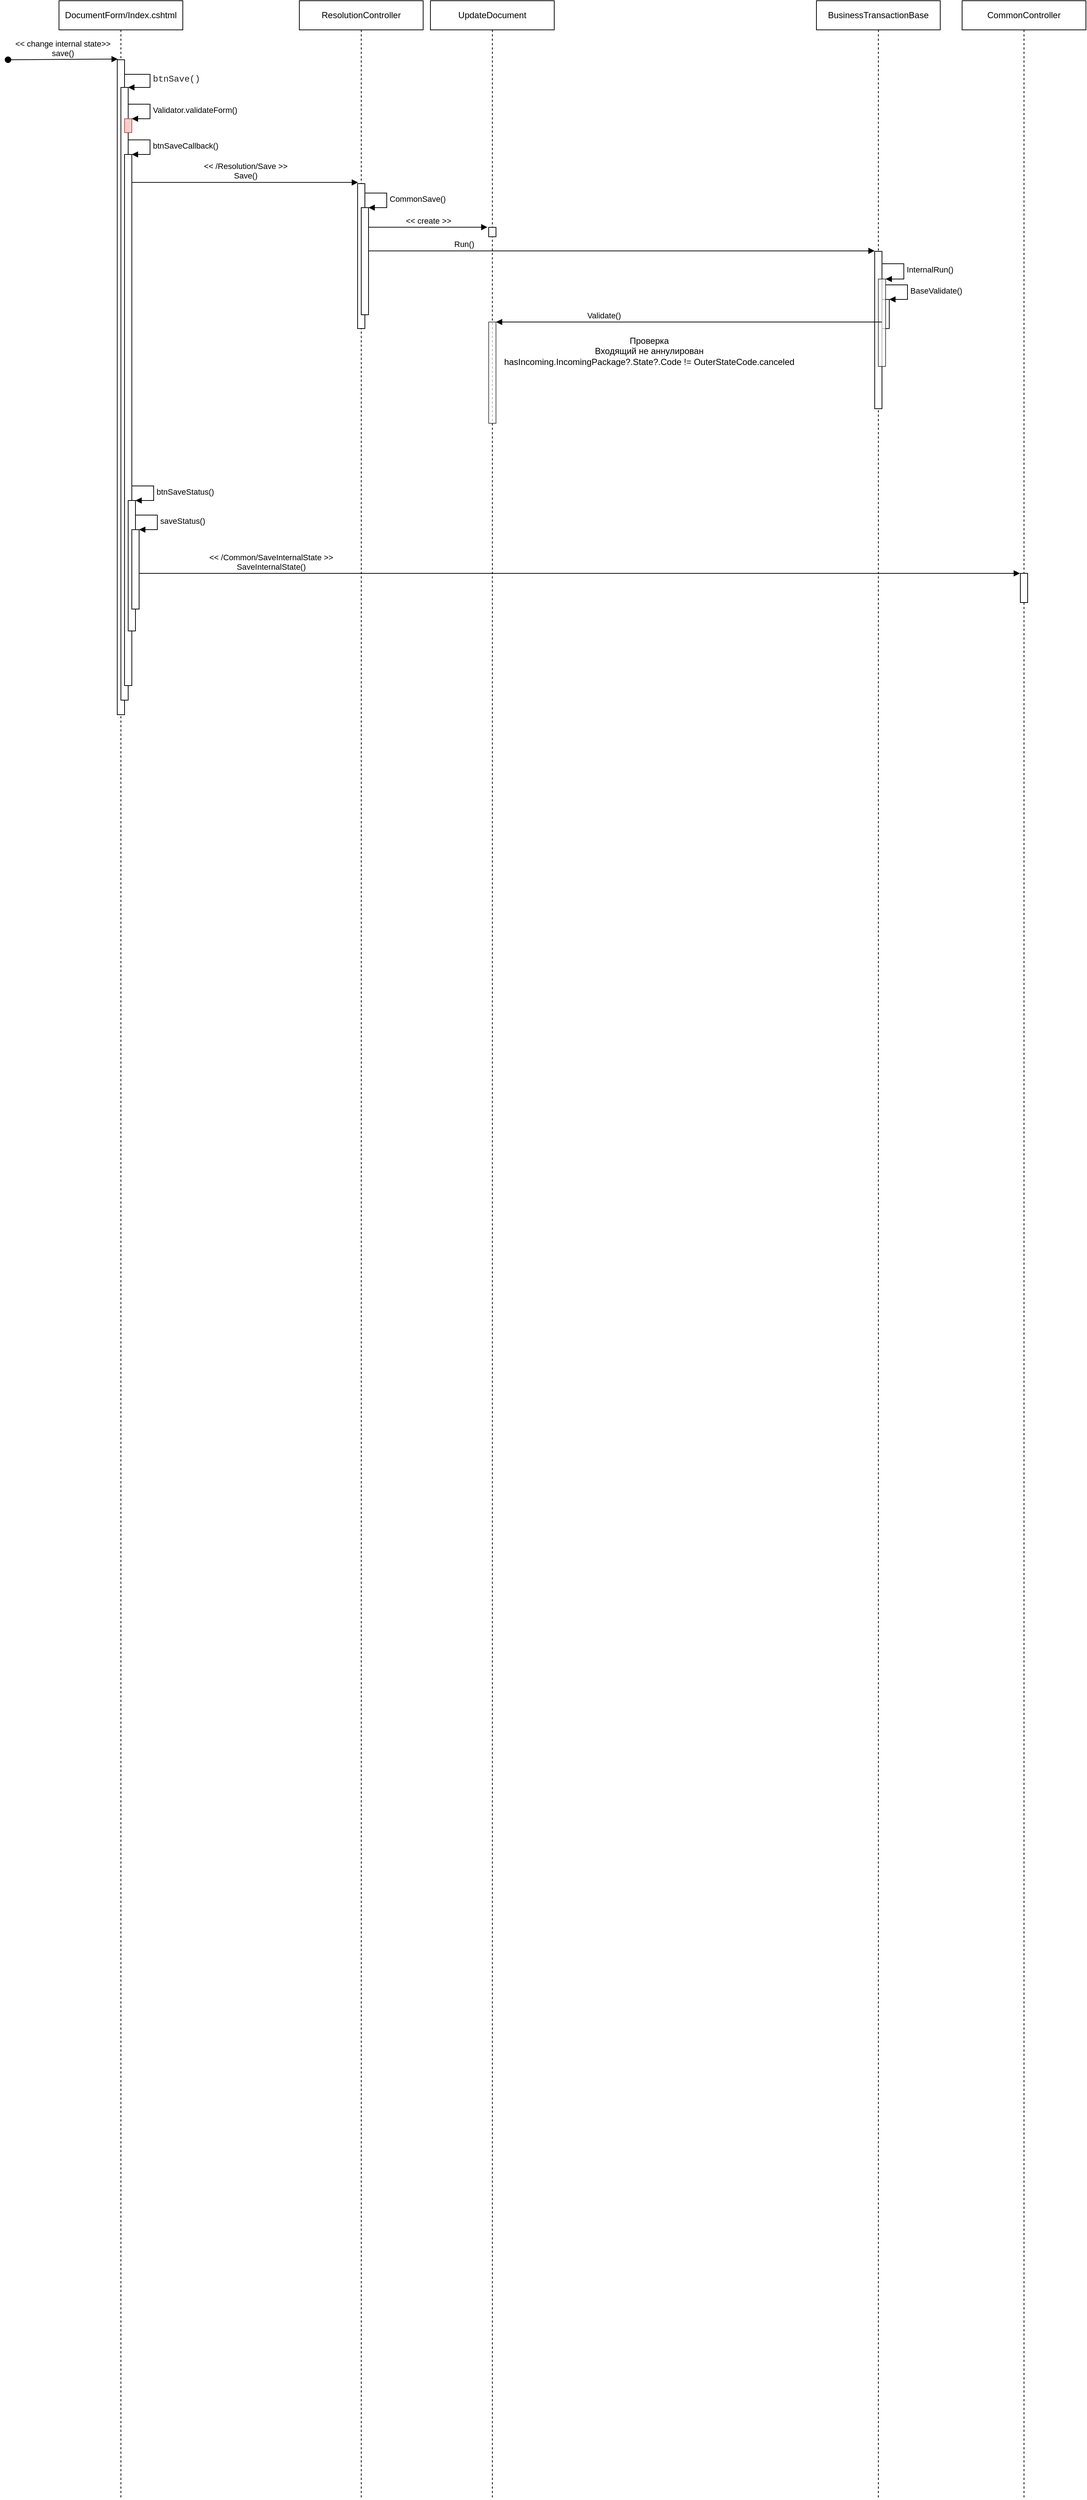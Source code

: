 <mxfile version="20.5.3" type="github">
  <diagram id="iafy8vLnpcnuuy3_OvVW" name="Страница 1">
    <mxGraphModel dx="813" dy="522" grid="1" gridSize="10" guides="1" tooltips="1" connect="1" arrows="1" fold="1" page="1" pageScale="1" pageWidth="827" pageHeight="1169" math="0" shadow="0">
      <root>
        <mxCell id="0" />
        <mxCell id="1" parent="0" />
        <mxCell id="J9ldG81cEZ1e4UeyS67y-7" value="DocumentForm/Index.cshtml" style="shape=umlLifeline;perimeter=lifelinePerimeter;whiteSpace=wrap;html=1;container=1;collapsible=0;recursiveResize=0;outlineConnect=0;" vertex="1" parent="1">
          <mxGeometry x="110" y="39" width="170" height="3429" as="geometry" />
        </mxCell>
        <mxCell id="J9ldG81cEZ1e4UeyS67y-11" value="" style="html=1;points=[];perimeter=orthogonalPerimeter;" vertex="1" parent="J9ldG81cEZ1e4UeyS67y-7">
          <mxGeometry x="80" y="81" width="10" height="899" as="geometry" />
        </mxCell>
        <mxCell id="J9ldG81cEZ1e4UeyS67y-14" value="" style="html=1;points=[];perimeter=orthogonalPerimeter;" vertex="1" parent="J9ldG81cEZ1e4UeyS67y-7">
          <mxGeometry x="85" y="119" width="10" height="841" as="geometry" />
        </mxCell>
        <mxCell id="J9ldG81cEZ1e4UeyS67y-15" value="&lt;span style=&quot;color: rgb(32, 33, 36); font-family: consolas, &amp;quot;lucida console&amp;quot;, &amp;quot;courier new&amp;quot;, monospace; font-size: 12px;&quot;&gt;btnSave()&lt;/span&gt;" style="edgeStyle=orthogonalEdgeStyle;html=1;align=left;spacingLeft=2;endArrow=block;rounded=0;entryX=1;entryY=0;" edge="1" target="J9ldG81cEZ1e4UeyS67y-14" parent="J9ldG81cEZ1e4UeyS67y-7" source="J9ldG81cEZ1e4UeyS67y-11">
          <mxGeometry relative="1" as="geometry">
            <mxPoint x="95" y="101" as="sourcePoint" />
            <Array as="points">
              <mxPoint x="125" y="101" />
              <mxPoint x="125" y="119" />
            </Array>
          </mxGeometry>
        </mxCell>
        <mxCell id="J9ldG81cEZ1e4UeyS67y-19" value="" style="html=1;points=[];perimeter=orthogonalPerimeter;" vertex="1" parent="J9ldG81cEZ1e4UeyS67y-7">
          <mxGeometry x="90" y="211" width="10" height="729" as="geometry" />
        </mxCell>
        <mxCell id="J9ldG81cEZ1e4UeyS67y-20" value="btnSaveCallback()" style="edgeStyle=orthogonalEdgeStyle;html=1;align=left;spacingLeft=2;endArrow=block;rounded=0;entryX=1;entryY=0;" edge="1" target="J9ldG81cEZ1e4UeyS67y-19" parent="J9ldG81cEZ1e4UeyS67y-7" source="J9ldG81cEZ1e4UeyS67y-14">
          <mxGeometry relative="1" as="geometry">
            <mxPoint x="95" y="191" as="sourcePoint" />
            <Array as="points">
              <mxPoint x="125" y="191" />
              <mxPoint x="125" y="211" />
            </Array>
          </mxGeometry>
        </mxCell>
        <mxCell id="J9ldG81cEZ1e4UeyS67y-23" value="" style="html=1;points=[];perimeter=orthogonalPerimeter;" vertex="1" parent="J9ldG81cEZ1e4UeyS67y-7">
          <mxGeometry x="95" y="686" width="10" height="179" as="geometry" />
        </mxCell>
        <mxCell id="J9ldG81cEZ1e4UeyS67y-24" value="btnSaveStatus()" style="edgeStyle=orthogonalEdgeStyle;html=1;align=left;spacingLeft=2;endArrow=block;rounded=0;entryX=1;entryY=0;" edge="1" target="J9ldG81cEZ1e4UeyS67y-23" parent="J9ldG81cEZ1e4UeyS67y-7">
          <mxGeometry relative="1" as="geometry">
            <mxPoint x="100" y="666" as="sourcePoint" />
            <Array as="points">
              <mxPoint x="130" y="666" />
              <mxPoint x="130" y="686" />
            </Array>
          </mxGeometry>
        </mxCell>
        <mxCell id="J9ldG81cEZ1e4UeyS67y-25" value="" style="html=1;points=[];perimeter=orthogonalPerimeter;" vertex="1" parent="J9ldG81cEZ1e4UeyS67y-7">
          <mxGeometry x="100" y="726" width="10" height="109" as="geometry" />
        </mxCell>
        <mxCell id="J9ldG81cEZ1e4UeyS67y-26" value="saveStatus()" style="edgeStyle=orthogonalEdgeStyle;html=1;align=left;spacingLeft=2;endArrow=block;rounded=0;entryX=1;entryY=0;" edge="1" target="J9ldG81cEZ1e4UeyS67y-25" parent="J9ldG81cEZ1e4UeyS67y-7" source="J9ldG81cEZ1e4UeyS67y-23">
          <mxGeometry relative="1" as="geometry">
            <mxPoint x="105" y="706" as="sourcePoint" />
            <Array as="points">
              <mxPoint x="135" y="706" />
              <mxPoint x="135" y="726" />
            </Array>
          </mxGeometry>
        </mxCell>
        <mxCell id="J9ldG81cEZ1e4UeyS67y-8" value="&amp;lt;&amp;lt; change internal state&amp;gt;&amp;gt;&lt;br&gt;save()" style="html=1;verticalAlign=bottom;startArrow=oval;startFill=1;endArrow=block;startSize=8;rounded=0;entryX=0.07;entryY=-0.001;entryDx=0;entryDy=0;entryPerimeter=0;" edge="1" parent="1" target="J9ldG81cEZ1e4UeyS67y-11">
          <mxGeometry width="60" relative="1" as="geometry">
            <mxPoint x="40" y="120" as="sourcePoint" />
            <mxPoint x="190" y="120" as="targetPoint" />
          </mxGeometry>
        </mxCell>
        <mxCell id="J9ldG81cEZ1e4UeyS67y-9" value="ResolutionController" style="shape=umlLifeline;perimeter=lifelinePerimeter;whiteSpace=wrap;html=1;container=1;collapsible=0;recursiveResize=0;outlineConnect=0;" vertex="1" parent="1">
          <mxGeometry x="440" y="39" width="170" height="3429" as="geometry" />
        </mxCell>
        <mxCell id="J9ldG81cEZ1e4UeyS67y-12" value="" style="html=1;points=[];perimeter=orthogonalPerimeter;" vertex="1" parent="J9ldG81cEZ1e4UeyS67y-9">
          <mxGeometry x="80" y="251" width="10" height="199" as="geometry" />
        </mxCell>
        <mxCell id="J9ldG81cEZ1e4UeyS67y-10" value="CommonController" style="shape=umlLifeline;perimeter=lifelinePerimeter;whiteSpace=wrap;html=1;container=1;collapsible=0;recursiveResize=0;outlineConnect=0;" vertex="1" parent="1">
          <mxGeometry x="1350" y="39" width="170" height="3429" as="geometry" />
        </mxCell>
        <mxCell id="J9ldG81cEZ1e4UeyS67y-21" value="" style="html=1;points=[];perimeter=orthogonalPerimeter;" vertex="1" parent="J9ldG81cEZ1e4UeyS67y-10">
          <mxGeometry x="80" y="786" width="10" height="40" as="geometry" />
        </mxCell>
        <mxCell id="J9ldG81cEZ1e4UeyS67y-13" value="&amp;lt;&amp;lt; /Resolution/Save &amp;gt;&amp;gt;&lt;br&gt;Save()" style="html=1;verticalAlign=bottom;endArrow=block;rounded=0;entryX=0.056;entryY=-0.008;entryDx=0;entryDy=0;entryPerimeter=0;" edge="1" parent="1" source="J9ldG81cEZ1e4UeyS67y-19" target="J9ldG81cEZ1e4UeyS67y-12">
          <mxGeometry width="80" relative="1" as="geometry">
            <mxPoint x="300" y="160" as="sourcePoint" />
            <mxPoint x="380" y="160" as="targetPoint" />
          </mxGeometry>
        </mxCell>
        <mxCell id="J9ldG81cEZ1e4UeyS67y-17" value="" style="html=1;points=[];perimeter=orthogonalPerimeter;fillColor=#f8cecc;strokeColor=#b85450;" vertex="1" parent="1">
          <mxGeometry x="200" y="201" width="10" height="19" as="geometry" />
        </mxCell>
        <mxCell id="J9ldG81cEZ1e4UeyS67y-18" value="Validator.validateForm()" style="edgeStyle=orthogonalEdgeStyle;html=1;align=left;spacingLeft=2;endArrow=block;rounded=0;entryX=1;entryY=0;" edge="1" target="J9ldG81cEZ1e4UeyS67y-17" parent="1" source="J9ldG81cEZ1e4UeyS67y-14">
          <mxGeometry relative="1" as="geometry">
            <mxPoint x="205" y="181" as="sourcePoint" />
            <Array as="points">
              <mxPoint x="235" y="181" />
              <mxPoint x="235" y="201" />
            </Array>
          </mxGeometry>
        </mxCell>
        <mxCell id="J9ldG81cEZ1e4UeyS67y-22" value="&amp;lt;&amp;lt; /Common/SaveInternalState &amp;gt;&amp;gt;&lt;br&gt;SaveInternalState()" style="html=1;verticalAlign=bottom;endArrow=block;rounded=0;entryX=-0.06;entryY=0;entryDx=0;entryDy=0;entryPerimeter=0;" edge="1" parent="1" source="J9ldG81cEZ1e4UeyS67y-25" target="J9ldG81cEZ1e4UeyS67y-21">
          <mxGeometry x="-0.701" width="80" relative="1" as="geometry">
            <mxPoint x="220" y="643.68" as="sourcePoint" />
            <mxPoint x="410.56" y="643.68" as="targetPoint" />
            <mxPoint as="offset" />
          </mxGeometry>
        </mxCell>
        <mxCell id="J9ldG81cEZ1e4UeyS67y-27" value="" style="html=1;points=[];perimeter=orthogonalPerimeter;" vertex="1" parent="1">
          <mxGeometry x="525" y="323" width="10" height="147" as="geometry" />
        </mxCell>
        <mxCell id="J9ldG81cEZ1e4UeyS67y-28" value="CommonSave()" style="edgeStyle=orthogonalEdgeStyle;html=1;align=left;spacingLeft=2;endArrow=block;rounded=0;entryX=1;entryY=0;" edge="1" target="J9ldG81cEZ1e4UeyS67y-27" parent="1" source="J9ldG81cEZ1e4UeyS67y-12">
          <mxGeometry relative="1" as="geometry">
            <mxPoint x="530" y="303" as="sourcePoint" />
            <Array as="points">
              <mxPoint x="560" y="303" />
              <mxPoint x="560" y="323" />
            </Array>
          </mxGeometry>
        </mxCell>
        <mxCell id="J9ldG81cEZ1e4UeyS67y-29" value="UpdateDocument" style="shape=umlLifeline;perimeter=lifelinePerimeter;whiteSpace=wrap;html=1;container=1;collapsible=0;recursiveResize=0;outlineConnect=0;movable=0;resizable=0;" vertex="1" parent="1">
          <mxGeometry x="620" y="39" width="170" height="3429" as="geometry" />
        </mxCell>
        <mxCell id="J9ldG81cEZ1e4UeyS67y-30" value="" style="html=1;points=[];perimeter=orthogonalPerimeter;" vertex="1" parent="J9ldG81cEZ1e4UeyS67y-29">
          <mxGeometry x="80" y="311" width="10" height="13" as="geometry" />
        </mxCell>
        <mxCell id="J9ldG81cEZ1e4UeyS67y-42" value="" style="html=1;points=[];perimeter=orthogonalPerimeter;opacity=70;" vertex="1" parent="J9ldG81cEZ1e4UeyS67y-29">
          <mxGeometry x="80" y="441" width="10" height="139" as="geometry" />
        </mxCell>
        <mxCell id="J9ldG81cEZ1e4UeyS67y-31" value="&amp;lt;&amp;lt; create &amp;gt;&amp;gt;" style="html=1;verticalAlign=bottom;endArrow=block;rounded=0;entryX=-0.176;entryY=-0.013;entryDx=0;entryDy=0;entryPerimeter=0;" edge="1" parent="1" source="J9ldG81cEZ1e4UeyS67y-27" target="J9ldG81cEZ1e4UeyS67y-30">
          <mxGeometry width="80" relative="1" as="geometry">
            <mxPoint x="580" y="420" as="sourcePoint" />
            <mxPoint x="660" y="420" as="targetPoint" />
          </mxGeometry>
        </mxCell>
        <mxCell id="J9ldG81cEZ1e4UeyS67y-32" value="BusinessTransactionBase" style="shape=umlLifeline;perimeter=lifelinePerimeter;whiteSpace=wrap;html=1;container=1;collapsible=0;recursiveResize=0;outlineConnect=0;" vertex="1" parent="1">
          <mxGeometry x="1150" y="39" width="170" height="3429" as="geometry" />
        </mxCell>
        <mxCell id="J9ldG81cEZ1e4UeyS67y-33" value="" style="html=1;points=[];perimeter=orthogonalPerimeter;" vertex="1" parent="J9ldG81cEZ1e4UeyS67y-32">
          <mxGeometry x="80" y="344" width="10" height="216" as="geometry" />
        </mxCell>
        <mxCell id="J9ldG81cEZ1e4UeyS67y-39" value="" style="html=1;points=[];perimeter=orthogonalPerimeter;" vertex="1" parent="J9ldG81cEZ1e4UeyS67y-32">
          <mxGeometry x="90" y="410" width="10" height="40" as="geometry" />
        </mxCell>
        <mxCell id="J9ldG81cEZ1e4UeyS67y-34" value="Run()" style="html=1;verticalAlign=bottom;endArrow=block;rounded=0;entryX=-0.012;entryY=-0.003;entryDx=0;entryDy=0;entryPerimeter=0;" edge="1" parent="1" source="J9ldG81cEZ1e4UeyS67y-27" target="J9ldG81cEZ1e4UeyS67y-33">
          <mxGeometry x="-0.623" width="80" relative="1" as="geometry">
            <mxPoint x="760" y="370" as="sourcePoint" />
            <mxPoint x="840" y="370" as="targetPoint" />
            <mxPoint as="offset" />
          </mxGeometry>
        </mxCell>
        <mxCell id="J9ldG81cEZ1e4UeyS67y-35" value="" style="html=1;points=[];perimeter=orthogonalPerimeter;opacity=70;" vertex="1" parent="1">
          <mxGeometry x="1235" y="421" width="10" height="120" as="geometry" />
        </mxCell>
        <mxCell id="J9ldG81cEZ1e4UeyS67y-36" value="InternalRun()" style="edgeStyle=orthogonalEdgeStyle;html=1;align=left;spacingLeft=2;endArrow=block;rounded=0;entryX=1;entryY=0;" edge="1" target="J9ldG81cEZ1e4UeyS67y-35" parent="1" source="J9ldG81cEZ1e4UeyS67y-33">
          <mxGeometry relative="1" as="geometry">
            <mxPoint x="1240" y="400" as="sourcePoint" />
            <Array as="points">
              <mxPoint x="1270" y="400" />
              <mxPoint x="1270" y="421" />
            </Array>
          </mxGeometry>
        </mxCell>
        <mxCell id="J9ldG81cEZ1e4UeyS67y-40" value="BaseValidate()" style="edgeStyle=orthogonalEdgeStyle;html=1;align=left;spacingLeft=2;endArrow=block;rounded=0;entryX=1;entryY=0;" edge="1" target="J9ldG81cEZ1e4UeyS67y-39" parent="1" source="J9ldG81cEZ1e4UeyS67y-35">
          <mxGeometry relative="1" as="geometry">
            <mxPoint x="1245" y="429" as="sourcePoint" />
            <Array as="points">
              <mxPoint x="1275" y="429" />
              <mxPoint x="1275" y="449" />
            </Array>
          </mxGeometry>
        </mxCell>
        <mxCell id="J9ldG81cEZ1e4UeyS67y-41" value="Validate()" style="html=1;verticalAlign=bottom;endArrow=block;rounded=0;" edge="1" parent="1" source="J9ldG81cEZ1e4UeyS67y-39" target="J9ldG81cEZ1e4UeyS67y-42">
          <mxGeometry x="0.444" width="80" relative="1" as="geometry">
            <mxPoint x="730" y="500" as="sourcePoint" />
            <mxPoint x="810" y="500" as="targetPoint" />
            <mxPoint as="offset" />
          </mxGeometry>
        </mxCell>
        <mxCell id="J9ldG81cEZ1e4UeyS67y-43" value="Проверка&lt;br&gt;Входящий не аннулирован&lt;br&gt;hasIncoming.IncomingPackage?.State?.Code != OuterStateCode.canceled" style="text;html=1;align=center;verticalAlign=middle;resizable=0;points=[];autosize=1;strokeColor=none;fillColor=none;opacity=70;" vertex="1" parent="1">
          <mxGeometry x="710" y="490" width="420" height="60" as="geometry" />
        </mxCell>
      </root>
    </mxGraphModel>
  </diagram>
</mxfile>
